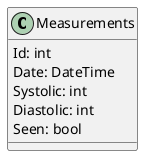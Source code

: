 @startuml DataModel
    class Measurements {
        Id: int
        Date: DateTime
        Systolic: int
        Diastolic: int
        Seen: bool
    }
@enduml